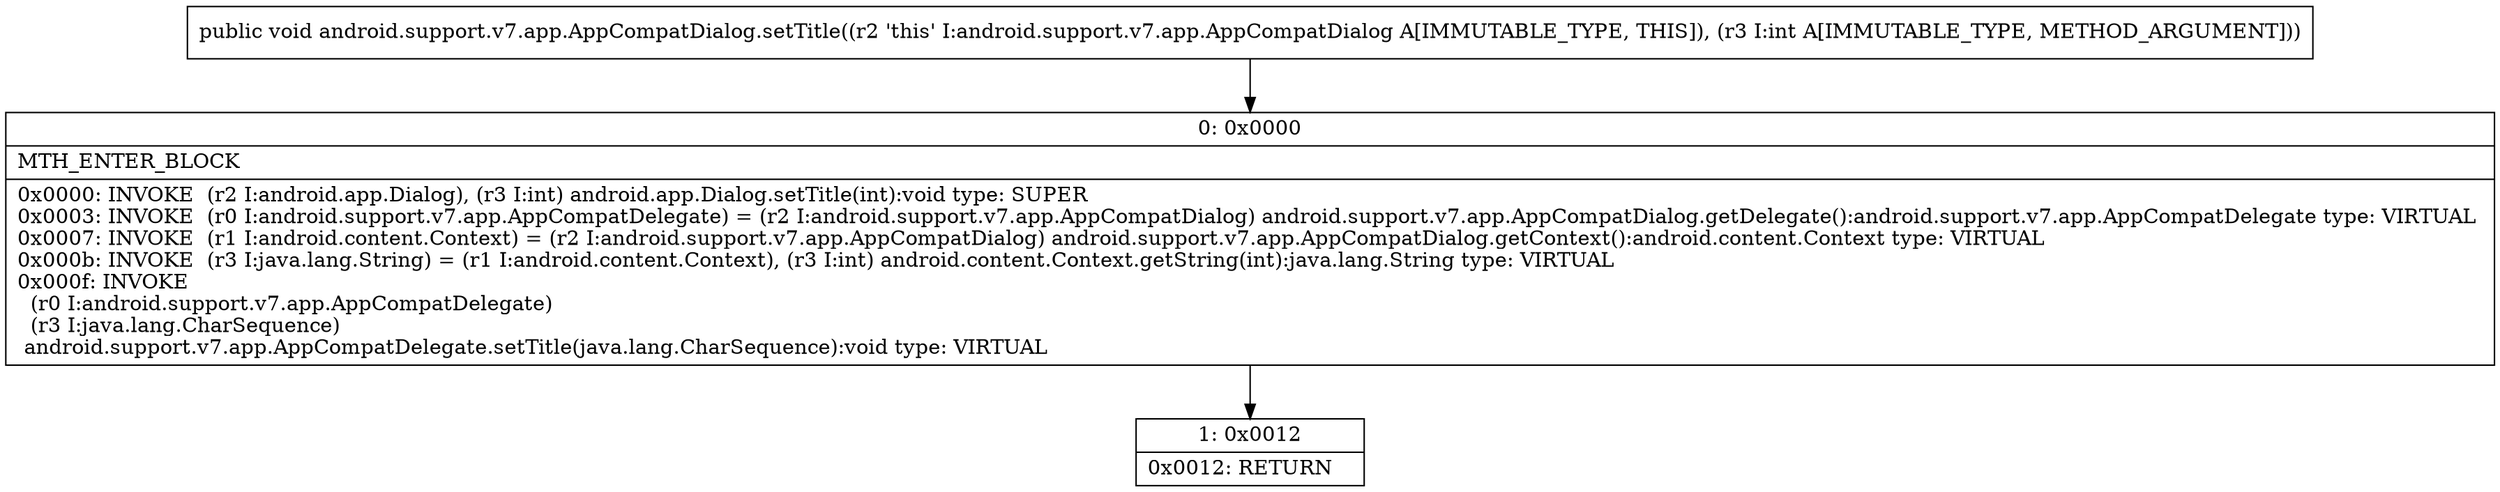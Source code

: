 digraph "CFG forandroid.support.v7.app.AppCompatDialog.setTitle(I)V" {
Node_0 [shape=record,label="{0\:\ 0x0000|MTH_ENTER_BLOCK\l|0x0000: INVOKE  (r2 I:android.app.Dialog), (r3 I:int) android.app.Dialog.setTitle(int):void type: SUPER \l0x0003: INVOKE  (r0 I:android.support.v7.app.AppCompatDelegate) = (r2 I:android.support.v7.app.AppCompatDialog) android.support.v7.app.AppCompatDialog.getDelegate():android.support.v7.app.AppCompatDelegate type: VIRTUAL \l0x0007: INVOKE  (r1 I:android.content.Context) = (r2 I:android.support.v7.app.AppCompatDialog) android.support.v7.app.AppCompatDialog.getContext():android.content.Context type: VIRTUAL \l0x000b: INVOKE  (r3 I:java.lang.String) = (r1 I:android.content.Context), (r3 I:int) android.content.Context.getString(int):java.lang.String type: VIRTUAL \l0x000f: INVOKE  \l  (r0 I:android.support.v7.app.AppCompatDelegate)\l  (r3 I:java.lang.CharSequence)\l android.support.v7.app.AppCompatDelegate.setTitle(java.lang.CharSequence):void type: VIRTUAL \l}"];
Node_1 [shape=record,label="{1\:\ 0x0012|0x0012: RETURN   \l}"];
MethodNode[shape=record,label="{public void android.support.v7.app.AppCompatDialog.setTitle((r2 'this' I:android.support.v7.app.AppCompatDialog A[IMMUTABLE_TYPE, THIS]), (r3 I:int A[IMMUTABLE_TYPE, METHOD_ARGUMENT])) }"];
MethodNode -> Node_0;
Node_0 -> Node_1;
}

